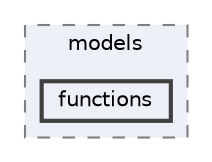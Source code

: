 digraph "C:/Users/LukeMabie/documents/Development/Password_Saver_Using_Django-master/venv/Lib/site-packages/django/db/models/functions"
{
 // LATEX_PDF_SIZE
  bgcolor="transparent";
  edge [fontname=Helvetica,fontsize=10,labelfontname=Helvetica,labelfontsize=10];
  node [fontname=Helvetica,fontsize=10,shape=box,height=0.2,width=0.4];
  compound=true
  subgraph clusterdir_267a04adef702afdbda3f7e8d8f9ffe5 {
    graph [ bgcolor="#edf0f7", pencolor="grey50", label="models", fontname=Helvetica,fontsize=10 style="filled,dashed", URL="dir_267a04adef702afdbda3f7e8d8f9ffe5.html",tooltip=""]
  dir_eeb334e6fbab3fa665fdad1f79e96d93 [label="functions", fillcolor="#edf0f7", color="grey25", style="filled,bold", URL="dir_eeb334e6fbab3fa665fdad1f79e96d93.html",tooltip=""];
  }
}
